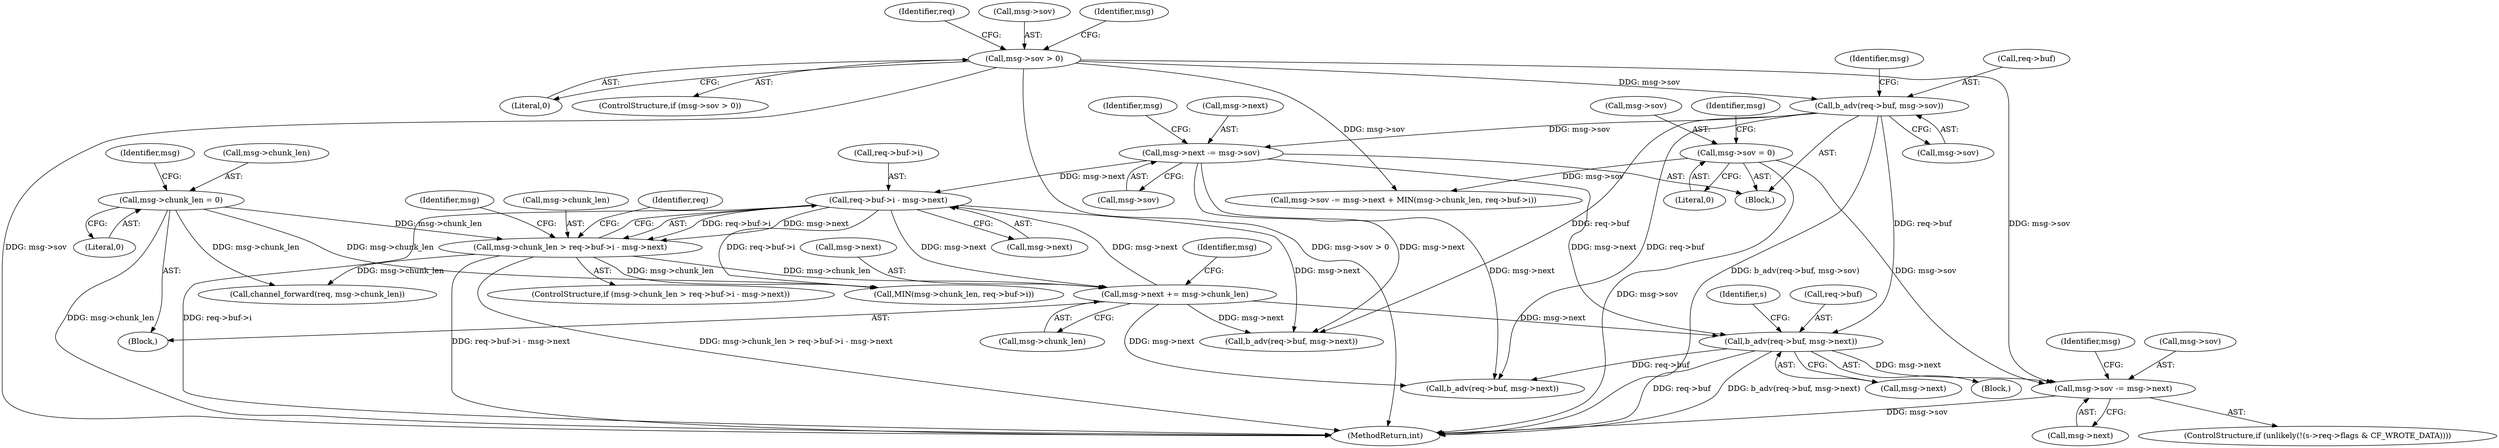 digraph "0_haproxy_b4d05093bc89f71377230228007e69a1434c1a0c_0@pointer" {
"1000518" [label="(Call,msg->sov -= msg->next)"];
"1000501" [label="(Call,b_adv(req->buf, msg->next))"];
"1000208" [label="(Call,b_adv(req->buf, msg->sov))"];
"1000202" [label="(Call,msg->sov > 0)"];
"1000215" [label="(Call,msg->next -= msg->sov)"];
"1000326" [label="(Call,msg->next += msg->chunk_len)"];
"1000306" [label="(Call,msg->chunk_len > req->buf->i - msg->next)"];
"1000333" [label="(Call,msg->chunk_len = 0)"];
"1000310" [label="(Call,req->buf->i - msg->next)"];
"1000222" [label="(Call,msg->sov = 0)"];
"1000327" [label="(Call,msg->next)"];
"1000326" [label="(Call,msg->next += msg->chunk_len)"];
"1000307" [label="(Call,msg->chunk_len)"];
"1001006" [label="(MethodReturn,int)"];
"1000224" [label="(Identifier,msg)"];
"1000330" [label="(Call,msg->chunk_len)"];
"1000316" [label="(Call,msg->next)"];
"1000311" [label="(Call,req->buf->i)"];
"1000334" [label="(Call,msg->chunk_len)"];
"1000335" [label="(Identifier,msg)"];
"1000522" [label="(Call,msg->next)"];
"1000643" [label="(Call,MIN(msg->chunk_len, req->buf->i))"];
"1000212" [label="(Call,msg->sov)"];
"1000618" [label="(Call,b_adv(req->buf, msg->next))"];
"1000223" [label="(Call,msg->sov)"];
"1000215" [label="(Call,msg->next -= msg->sov)"];
"1000222" [label="(Call,msg->sov = 0)"];
"1000206" [label="(Literal,0)"];
"1000661" [label="(Call,channel_forward(req, msg->chunk_len))"];
"1000518" [label="(Call,msg->sov -= msg->next)"];
"1000502" [label="(Call,req->buf)"];
"1000527" [label="(Identifier,msg)"];
"1000505" [label="(Call,msg->next)"];
"1000210" [label="(Identifier,req)"];
"1000305" [label="(ControlStructure,if (msg->chunk_len > req->buf->i - msg->next))"];
"1000219" [label="(Call,msg->sov)"];
"1000337" [label="(Literal,0)"];
"1000494" [label="(Block,)"];
"1000216" [label="(Call,msg->next)"];
"1000203" [label="(Call,msg->sov)"];
"1000501" [label="(Call,b_adv(req->buf, msg->next))"];
"1000795" [label="(Call,b_adv(req->buf, msg->next))"];
"1000230" [label="(Identifier,msg)"];
"1000217" [label="(Identifier,msg)"];
"1000341" [label="(Identifier,msg)"];
"1000508" [label="(ControlStructure,if (unlikely(!(s->req->flags & CF_WROTE_DATA))))"];
"1000207" [label="(Block,)"];
"1000635" [label="(Call,msg->sov -= msg->next + MIN(msg->chunk_len, req->buf->i))"];
"1000255" [label="(Identifier,msg)"];
"1000304" [label="(Block,)"];
"1000322" [label="(Identifier,req)"];
"1000514" [label="(Identifier,s)"];
"1000202" [label="(Call,msg->sov > 0)"];
"1000201" [label="(ControlStructure,if (msg->sov > 0))"];
"1000226" [label="(Literal,0)"];
"1000306" [label="(Call,msg->chunk_len > req->buf->i - msg->next)"];
"1000333" [label="(Call,msg->chunk_len = 0)"];
"1000209" [label="(Call,req->buf)"];
"1000328" [label="(Identifier,msg)"];
"1000208" [label="(Call,b_adv(req->buf, msg->sov))"];
"1000310" [label="(Call,req->buf->i - msg->next)"];
"1000519" [label="(Call,msg->sov)"];
"1000518" -> "1000508"  [label="AST: "];
"1000518" -> "1000522"  [label="CFG: "];
"1000519" -> "1000518"  [label="AST: "];
"1000522" -> "1000518"  [label="AST: "];
"1000527" -> "1000518"  [label="CFG: "];
"1000518" -> "1001006"  [label="DDG: msg->sov"];
"1000501" -> "1000518"  [label="DDG: msg->next"];
"1000222" -> "1000518"  [label="DDG: msg->sov"];
"1000202" -> "1000518"  [label="DDG: msg->sov"];
"1000501" -> "1000494"  [label="AST: "];
"1000501" -> "1000505"  [label="CFG: "];
"1000502" -> "1000501"  [label="AST: "];
"1000505" -> "1000501"  [label="AST: "];
"1000514" -> "1000501"  [label="CFG: "];
"1000501" -> "1001006"  [label="DDG: req->buf"];
"1000501" -> "1001006"  [label="DDG: b_adv(req->buf, msg->next)"];
"1000208" -> "1000501"  [label="DDG: req->buf"];
"1000215" -> "1000501"  [label="DDG: msg->next"];
"1000326" -> "1000501"  [label="DDG: msg->next"];
"1000501" -> "1000795"  [label="DDG: req->buf"];
"1000208" -> "1000207"  [label="AST: "];
"1000208" -> "1000212"  [label="CFG: "];
"1000209" -> "1000208"  [label="AST: "];
"1000212" -> "1000208"  [label="AST: "];
"1000217" -> "1000208"  [label="CFG: "];
"1000208" -> "1001006"  [label="DDG: b_adv(req->buf, msg->sov)"];
"1000202" -> "1000208"  [label="DDG: msg->sov"];
"1000208" -> "1000215"  [label="DDG: msg->sov"];
"1000208" -> "1000618"  [label="DDG: req->buf"];
"1000208" -> "1000795"  [label="DDG: req->buf"];
"1000202" -> "1000201"  [label="AST: "];
"1000202" -> "1000206"  [label="CFG: "];
"1000203" -> "1000202"  [label="AST: "];
"1000206" -> "1000202"  [label="AST: "];
"1000210" -> "1000202"  [label="CFG: "];
"1000255" -> "1000202"  [label="CFG: "];
"1000202" -> "1001006"  [label="DDG: msg->sov"];
"1000202" -> "1001006"  [label="DDG: msg->sov > 0"];
"1000202" -> "1000635"  [label="DDG: msg->sov"];
"1000215" -> "1000207"  [label="AST: "];
"1000215" -> "1000219"  [label="CFG: "];
"1000216" -> "1000215"  [label="AST: "];
"1000219" -> "1000215"  [label="AST: "];
"1000224" -> "1000215"  [label="CFG: "];
"1000215" -> "1000310"  [label="DDG: msg->next"];
"1000215" -> "1000618"  [label="DDG: msg->next"];
"1000215" -> "1000795"  [label="DDG: msg->next"];
"1000326" -> "1000304"  [label="AST: "];
"1000326" -> "1000330"  [label="CFG: "];
"1000327" -> "1000326"  [label="AST: "];
"1000330" -> "1000326"  [label="AST: "];
"1000335" -> "1000326"  [label="CFG: "];
"1000326" -> "1000310"  [label="DDG: msg->next"];
"1000306" -> "1000326"  [label="DDG: msg->chunk_len"];
"1000310" -> "1000326"  [label="DDG: msg->next"];
"1000326" -> "1000618"  [label="DDG: msg->next"];
"1000326" -> "1000795"  [label="DDG: msg->next"];
"1000306" -> "1000305"  [label="AST: "];
"1000306" -> "1000310"  [label="CFG: "];
"1000307" -> "1000306"  [label="AST: "];
"1000310" -> "1000306"  [label="AST: "];
"1000322" -> "1000306"  [label="CFG: "];
"1000328" -> "1000306"  [label="CFG: "];
"1000306" -> "1001006"  [label="DDG: req->buf->i - msg->next"];
"1000306" -> "1001006"  [label="DDG: msg->chunk_len > req->buf->i - msg->next"];
"1000333" -> "1000306"  [label="DDG: msg->chunk_len"];
"1000310" -> "1000306"  [label="DDG: req->buf->i"];
"1000310" -> "1000306"  [label="DDG: msg->next"];
"1000306" -> "1000643"  [label="DDG: msg->chunk_len"];
"1000306" -> "1000661"  [label="DDG: msg->chunk_len"];
"1000333" -> "1000304"  [label="AST: "];
"1000333" -> "1000337"  [label="CFG: "];
"1000334" -> "1000333"  [label="AST: "];
"1000337" -> "1000333"  [label="AST: "];
"1000341" -> "1000333"  [label="CFG: "];
"1000333" -> "1001006"  [label="DDG: msg->chunk_len"];
"1000333" -> "1000643"  [label="DDG: msg->chunk_len"];
"1000333" -> "1000661"  [label="DDG: msg->chunk_len"];
"1000310" -> "1000316"  [label="CFG: "];
"1000311" -> "1000310"  [label="AST: "];
"1000316" -> "1000310"  [label="AST: "];
"1000310" -> "1001006"  [label="DDG: req->buf->i"];
"1000310" -> "1000618"  [label="DDG: msg->next"];
"1000310" -> "1000643"  [label="DDG: req->buf->i"];
"1000222" -> "1000207"  [label="AST: "];
"1000222" -> "1000226"  [label="CFG: "];
"1000223" -> "1000222"  [label="AST: "];
"1000226" -> "1000222"  [label="AST: "];
"1000230" -> "1000222"  [label="CFG: "];
"1000222" -> "1001006"  [label="DDG: msg->sov"];
"1000222" -> "1000635"  [label="DDG: msg->sov"];
}
